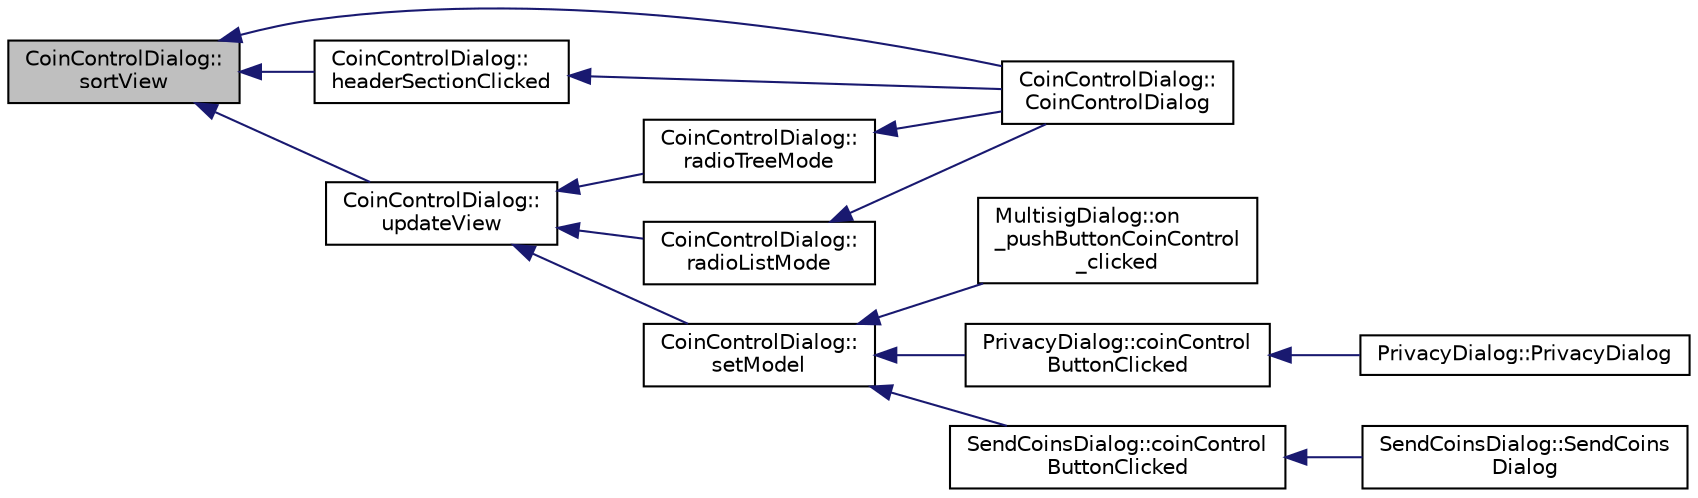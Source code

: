 digraph "CoinControlDialog::sortView"
{
  edge [fontname="Helvetica",fontsize="10",labelfontname="Helvetica",labelfontsize="10"];
  node [fontname="Helvetica",fontsize="10",shape=record];
  rankdir="LR";
  Node713 [label="CoinControlDialog::\lsortView",height=0.2,width=0.4,color="black", fillcolor="grey75", style="filled", fontcolor="black"];
  Node713 -> Node714 [dir="back",color="midnightblue",fontsize="10",style="solid",fontname="Helvetica"];
  Node714 [label="CoinControlDialog::\lCoinControlDialog",height=0.2,width=0.4,color="black", fillcolor="white", style="filled",URL="$class_coin_control_dialog.html#a8eafb58ed1c5668af9a4890704136671"];
  Node713 -> Node715 [dir="back",color="midnightblue",fontsize="10",style="solid",fontname="Helvetica"];
  Node715 [label="CoinControlDialog::\lheaderSectionClicked",height=0.2,width=0.4,color="black", fillcolor="white", style="filled",URL="$class_coin_control_dialog.html#a00055d2685a3625cb1fc5f84e8cb0a05"];
  Node715 -> Node714 [dir="back",color="midnightblue",fontsize="10",style="solid",fontname="Helvetica"];
  Node713 -> Node716 [dir="back",color="midnightblue",fontsize="10",style="solid",fontname="Helvetica"];
  Node716 [label="CoinControlDialog::\lupdateView",height=0.2,width=0.4,color="black", fillcolor="white", style="filled",URL="$class_coin_control_dialog.html#aadea33050e5c1efd5eae8d2fcfa721f9"];
  Node716 -> Node717 [dir="back",color="midnightblue",fontsize="10",style="solid",fontname="Helvetica"];
  Node717 [label="CoinControlDialog::\lsetModel",height=0.2,width=0.4,color="black", fillcolor="white", style="filled",URL="$class_coin_control_dialog.html#a4c34a48574814089c54f763a22f5317a"];
  Node717 -> Node718 [dir="back",color="midnightblue",fontsize="10",style="solid",fontname="Helvetica"];
  Node718 [label="MultisigDialog::on\l_pushButtonCoinControl\l_clicked",height=0.2,width=0.4,color="black", fillcolor="white", style="filled",URL="$class_multisig_dialog.html#a3d21b360d294040f947ce6cc685dfdfa"];
  Node717 -> Node719 [dir="back",color="midnightblue",fontsize="10",style="solid",fontname="Helvetica"];
  Node719 [label="PrivacyDialog::coinControl\lButtonClicked",height=0.2,width=0.4,color="black", fillcolor="white", style="filled",URL="$class_privacy_dialog.html#a16488c5d2fb41caedb18e9a6c1a376bb"];
  Node719 -> Node720 [dir="back",color="midnightblue",fontsize="10",style="solid",fontname="Helvetica"];
  Node720 [label="PrivacyDialog::PrivacyDialog",height=0.2,width=0.4,color="black", fillcolor="white", style="filled",URL="$class_privacy_dialog.html#ab7308b7ed5782dfa26fb1f216385207c"];
  Node717 -> Node721 [dir="back",color="midnightblue",fontsize="10",style="solid",fontname="Helvetica"];
  Node721 [label="SendCoinsDialog::coinControl\lButtonClicked",height=0.2,width=0.4,color="black", fillcolor="white", style="filled",URL="$class_send_coins_dialog.html#a59d757d9e4bea5b380eb480fd79cfb49"];
  Node721 -> Node722 [dir="back",color="midnightblue",fontsize="10",style="solid",fontname="Helvetica"];
  Node722 [label="SendCoinsDialog::SendCoins\lDialog",height=0.2,width=0.4,color="black", fillcolor="white", style="filled",URL="$class_send_coins_dialog.html#a0df5bc29d1df68eda44826651afc595f"];
  Node716 -> Node723 [dir="back",color="midnightblue",fontsize="10",style="solid",fontname="Helvetica"];
  Node723 [label="CoinControlDialog::\lradioTreeMode",height=0.2,width=0.4,color="black", fillcolor="white", style="filled",URL="$class_coin_control_dialog.html#a1990d478f3ffba666c358a4f1bd395ec"];
  Node723 -> Node714 [dir="back",color="midnightblue",fontsize="10",style="solid",fontname="Helvetica"];
  Node716 -> Node724 [dir="back",color="midnightblue",fontsize="10",style="solid",fontname="Helvetica"];
  Node724 [label="CoinControlDialog::\lradioListMode",height=0.2,width=0.4,color="black", fillcolor="white", style="filled",URL="$class_coin_control_dialog.html#a775c6d290cb63667a434b09072094533"];
  Node724 -> Node714 [dir="back",color="midnightblue",fontsize="10",style="solid",fontname="Helvetica"];
}
